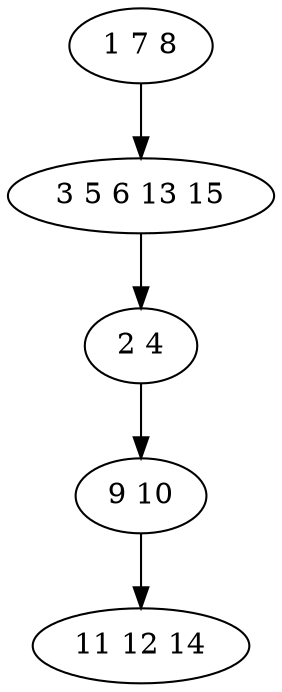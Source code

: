 digraph true_tree {
	"0" -> "1"
	"1" -> "2"
	"2" -> "3"
	"3" -> "4"
	"0" [label="1 7 8"];
	"1" [label="3 5 6 13 15"];
	"2" [label="2 4"];
	"3" [label="9 10"];
	"4" [label="11 12 14"];
}
